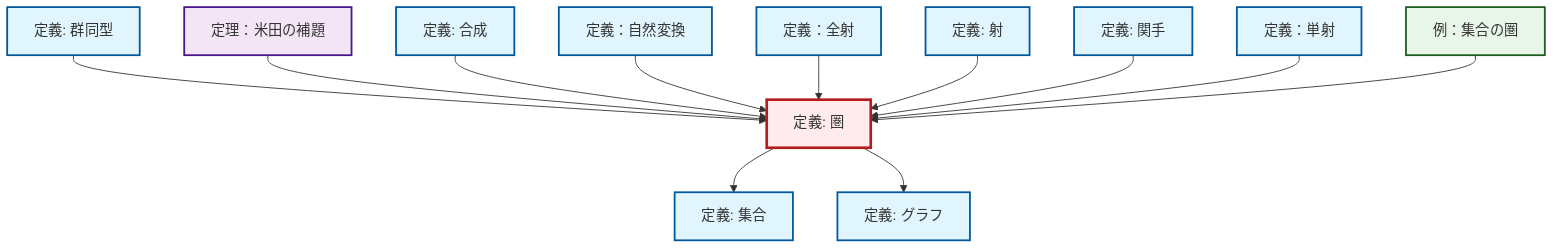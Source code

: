 graph TD
    classDef definition fill:#e1f5fe,stroke:#01579b,stroke-width:2px
    classDef theorem fill:#f3e5f5,stroke:#4a148c,stroke-width:2px
    classDef axiom fill:#fff3e0,stroke:#e65100,stroke-width:2px
    classDef example fill:#e8f5e9,stroke:#1b5e20,stroke-width:2px
    classDef current fill:#ffebee,stroke:#b71c1c,stroke-width:3px
    def-epimorphism["定義：全射"]:::definition
    def-functor["定義: 関手"]:::definition
    def-set["定義: 集合"]:::definition
    def-category["定義: 圏"]:::definition
    def-natural-transformation["定義：自然変換"]:::definition
    def-monomorphism["定義：単射"]:::definition
    def-composition["定義: 合成"]:::definition
    def-morphism["定義: 射"]:::definition
    thm-yoneda["定理：米田の補題"]:::theorem
    def-graph["定義: グラフ"]:::definition
    def-isomorphism["定義: 群同型"]:::definition
    ex-set-category["例：集合の圏"]:::example
    def-isomorphism --> def-category
    thm-yoneda --> def-category
    def-category --> def-set
    def-category --> def-graph
    def-composition --> def-category
    def-natural-transformation --> def-category
    def-epimorphism --> def-category
    def-morphism --> def-category
    def-functor --> def-category
    def-monomorphism --> def-category
    ex-set-category --> def-category
    class def-category current